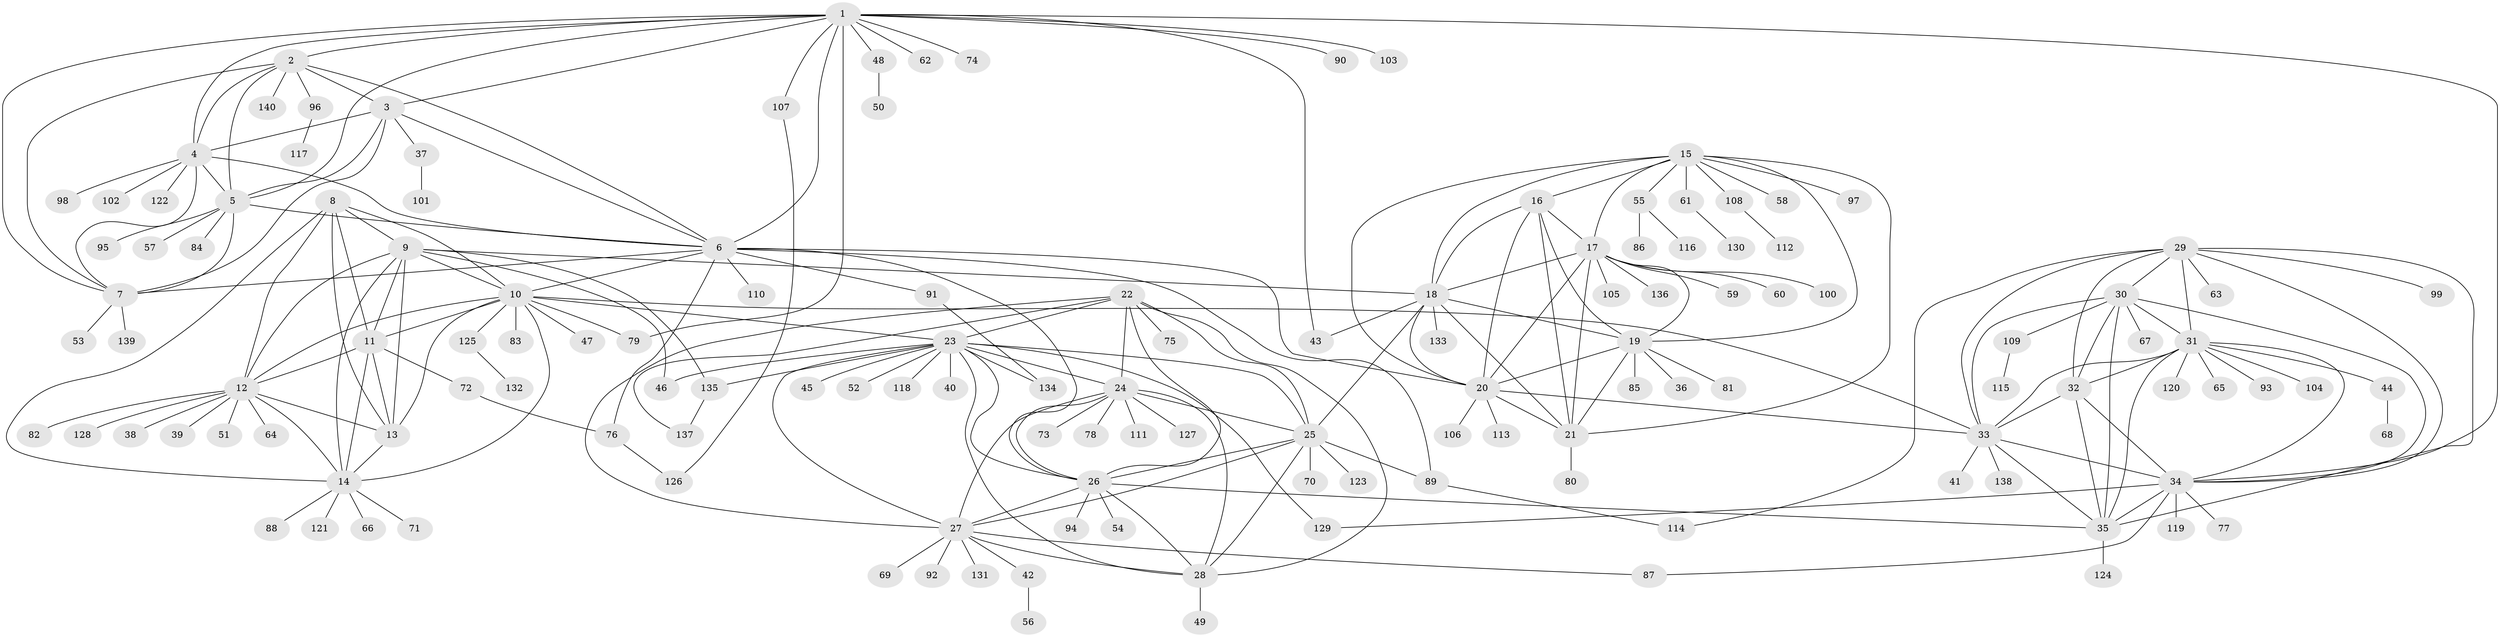 // Generated by graph-tools (version 1.1) at 2025/37/03/09/25 02:37:10]
// undirected, 140 vertices, 232 edges
graph export_dot {
graph [start="1"]
  node [color=gray90,style=filled];
  1;
  2;
  3;
  4;
  5;
  6;
  7;
  8;
  9;
  10;
  11;
  12;
  13;
  14;
  15;
  16;
  17;
  18;
  19;
  20;
  21;
  22;
  23;
  24;
  25;
  26;
  27;
  28;
  29;
  30;
  31;
  32;
  33;
  34;
  35;
  36;
  37;
  38;
  39;
  40;
  41;
  42;
  43;
  44;
  45;
  46;
  47;
  48;
  49;
  50;
  51;
  52;
  53;
  54;
  55;
  56;
  57;
  58;
  59;
  60;
  61;
  62;
  63;
  64;
  65;
  66;
  67;
  68;
  69;
  70;
  71;
  72;
  73;
  74;
  75;
  76;
  77;
  78;
  79;
  80;
  81;
  82;
  83;
  84;
  85;
  86;
  87;
  88;
  89;
  90;
  91;
  92;
  93;
  94;
  95;
  96;
  97;
  98;
  99;
  100;
  101;
  102;
  103;
  104;
  105;
  106;
  107;
  108;
  109;
  110;
  111;
  112;
  113;
  114;
  115;
  116;
  117;
  118;
  119;
  120;
  121;
  122;
  123;
  124;
  125;
  126;
  127;
  128;
  129;
  130;
  131;
  132;
  133;
  134;
  135;
  136;
  137;
  138;
  139;
  140;
  1 -- 2;
  1 -- 3;
  1 -- 4;
  1 -- 5;
  1 -- 6;
  1 -- 7;
  1 -- 34;
  1 -- 43;
  1 -- 48;
  1 -- 62;
  1 -- 74;
  1 -- 79;
  1 -- 90;
  1 -- 103;
  1 -- 107;
  2 -- 3;
  2 -- 4;
  2 -- 5;
  2 -- 6;
  2 -- 7;
  2 -- 96;
  2 -- 140;
  3 -- 4;
  3 -- 5;
  3 -- 6;
  3 -- 7;
  3 -- 37;
  4 -- 5;
  4 -- 6;
  4 -- 7;
  4 -- 98;
  4 -- 102;
  4 -- 122;
  5 -- 6;
  5 -- 7;
  5 -- 57;
  5 -- 84;
  5 -- 95;
  6 -- 7;
  6 -- 10;
  6 -- 20;
  6 -- 26;
  6 -- 76;
  6 -- 89;
  6 -- 91;
  6 -- 110;
  7 -- 53;
  7 -- 139;
  8 -- 9;
  8 -- 10;
  8 -- 11;
  8 -- 12;
  8 -- 13;
  8 -- 14;
  9 -- 10;
  9 -- 11;
  9 -- 12;
  9 -- 13;
  9 -- 14;
  9 -- 18;
  9 -- 46;
  9 -- 135;
  10 -- 11;
  10 -- 12;
  10 -- 13;
  10 -- 14;
  10 -- 23;
  10 -- 33;
  10 -- 47;
  10 -- 79;
  10 -- 83;
  10 -- 125;
  11 -- 12;
  11 -- 13;
  11 -- 14;
  11 -- 72;
  12 -- 13;
  12 -- 14;
  12 -- 38;
  12 -- 39;
  12 -- 51;
  12 -- 64;
  12 -- 82;
  12 -- 128;
  13 -- 14;
  14 -- 66;
  14 -- 71;
  14 -- 88;
  14 -- 121;
  15 -- 16;
  15 -- 17;
  15 -- 18;
  15 -- 19;
  15 -- 20;
  15 -- 21;
  15 -- 55;
  15 -- 58;
  15 -- 61;
  15 -- 97;
  15 -- 108;
  16 -- 17;
  16 -- 18;
  16 -- 19;
  16 -- 20;
  16 -- 21;
  17 -- 18;
  17 -- 19;
  17 -- 20;
  17 -- 21;
  17 -- 59;
  17 -- 60;
  17 -- 100;
  17 -- 105;
  17 -- 136;
  18 -- 19;
  18 -- 20;
  18 -- 21;
  18 -- 25;
  18 -- 43;
  18 -- 133;
  19 -- 20;
  19 -- 21;
  19 -- 36;
  19 -- 81;
  19 -- 85;
  20 -- 21;
  20 -- 33;
  20 -- 106;
  20 -- 113;
  21 -- 80;
  22 -- 23;
  22 -- 24;
  22 -- 25;
  22 -- 26;
  22 -- 27;
  22 -- 28;
  22 -- 75;
  22 -- 137;
  23 -- 24;
  23 -- 25;
  23 -- 26;
  23 -- 27;
  23 -- 28;
  23 -- 40;
  23 -- 45;
  23 -- 46;
  23 -- 52;
  23 -- 118;
  23 -- 129;
  23 -- 134;
  23 -- 135;
  24 -- 25;
  24 -- 26;
  24 -- 27;
  24 -- 28;
  24 -- 73;
  24 -- 78;
  24 -- 111;
  24 -- 127;
  25 -- 26;
  25 -- 27;
  25 -- 28;
  25 -- 70;
  25 -- 89;
  25 -- 123;
  26 -- 27;
  26 -- 28;
  26 -- 35;
  26 -- 54;
  26 -- 94;
  27 -- 28;
  27 -- 42;
  27 -- 69;
  27 -- 87;
  27 -- 92;
  27 -- 131;
  28 -- 49;
  29 -- 30;
  29 -- 31;
  29 -- 32;
  29 -- 33;
  29 -- 34;
  29 -- 35;
  29 -- 63;
  29 -- 99;
  29 -- 114;
  30 -- 31;
  30 -- 32;
  30 -- 33;
  30 -- 34;
  30 -- 35;
  30 -- 67;
  30 -- 109;
  31 -- 32;
  31 -- 33;
  31 -- 34;
  31 -- 35;
  31 -- 44;
  31 -- 65;
  31 -- 93;
  31 -- 104;
  31 -- 120;
  32 -- 33;
  32 -- 34;
  32 -- 35;
  33 -- 34;
  33 -- 35;
  33 -- 41;
  33 -- 138;
  34 -- 35;
  34 -- 77;
  34 -- 87;
  34 -- 119;
  34 -- 129;
  35 -- 124;
  37 -- 101;
  42 -- 56;
  44 -- 68;
  48 -- 50;
  55 -- 86;
  55 -- 116;
  61 -- 130;
  72 -- 76;
  76 -- 126;
  89 -- 114;
  91 -- 134;
  96 -- 117;
  107 -- 126;
  108 -- 112;
  109 -- 115;
  125 -- 132;
  135 -- 137;
}
